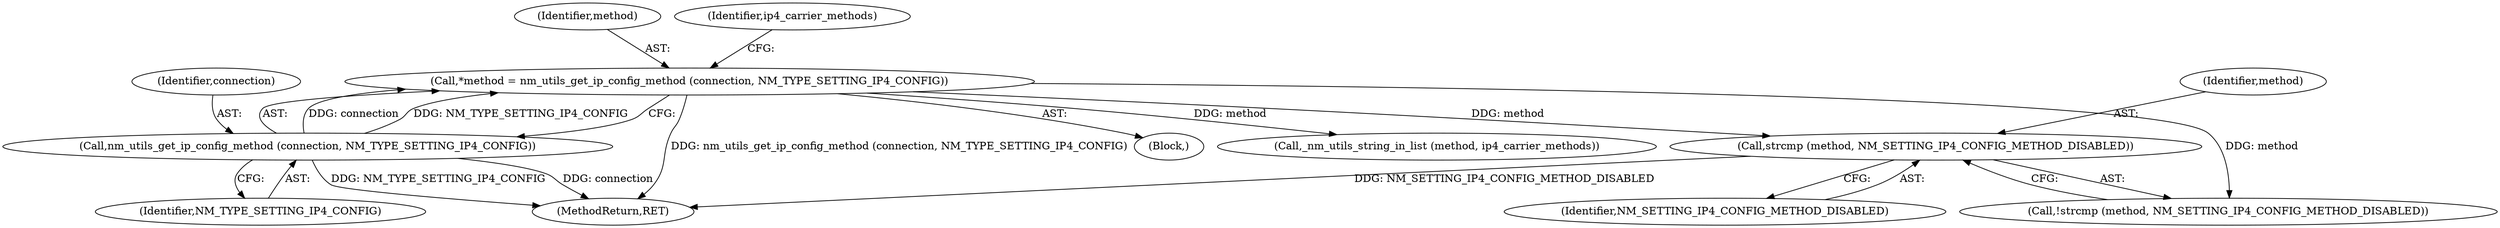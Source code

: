 digraph "0_NetworkManager_d5fc88e573fa58b93034b04d35a2454f5d28cad9@API" {
"1005564" [label="(Call,strcmp (method, NM_SETTING_IP4_CONFIG_METHOD_DISABLED))"];
"1005549" [label="(Call,*method = nm_utils_get_ip_config_method (connection, NM_TYPE_SETTING_IP4_CONFIG))"];
"1005551" [label="(Call,nm_utils_get_ip_config_method (connection, NM_TYPE_SETTING_IP4_CONFIG))"];
"1005564" [label="(Call,strcmp (method, NM_SETTING_IP4_CONFIG_METHOD_DISABLED))"];
"1005563" [label="(Call,!strcmp (method, NM_SETTING_IP4_CONFIG_METHOD_DISABLED))"];
"1005566" [label="(Identifier,NM_SETTING_IP4_CONFIG_METHOD_DISABLED)"];
"1005565" [label="(Identifier,method)"];
"1005549" [label="(Call,*method = nm_utils_get_ip_config_method (connection, NM_TYPE_SETTING_IP4_CONFIG))"];
"1005547" [label="(Block,)"];
"1005553" [label="(Identifier,NM_TYPE_SETTING_IP4_CONFIG)"];
"1005550" [label="(Identifier,method)"];
"1005552" [label="(Identifier,connection)"];
"1007368" [label="(MethodReturn,RET)"];
"1005551" [label="(Call,nm_utils_get_ip_config_method (connection, NM_TYPE_SETTING_IP4_CONFIG))"];
"1005568" [label="(Call,_nm_utils_string_in_list (method, ip4_carrier_methods))"];
"1005556" [label="(Identifier,ip4_carrier_methods)"];
"1005564" -> "1005563"  [label="AST: "];
"1005564" -> "1005566"  [label="CFG: "];
"1005565" -> "1005564"  [label="AST: "];
"1005566" -> "1005564"  [label="AST: "];
"1005563" -> "1005564"  [label="CFG: "];
"1005564" -> "1007368"  [label="DDG: NM_SETTING_IP4_CONFIG_METHOD_DISABLED"];
"1005549" -> "1005564"  [label="DDG: method"];
"1005549" -> "1005547"  [label="AST: "];
"1005549" -> "1005551"  [label="CFG: "];
"1005550" -> "1005549"  [label="AST: "];
"1005551" -> "1005549"  [label="AST: "];
"1005556" -> "1005549"  [label="CFG: "];
"1005549" -> "1007368"  [label="DDG: nm_utils_get_ip_config_method (connection, NM_TYPE_SETTING_IP4_CONFIG)"];
"1005551" -> "1005549"  [label="DDG: connection"];
"1005551" -> "1005549"  [label="DDG: NM_TYPE_SETTING_IP4_CONFIG"];
"1005549" -> "1005563"  [label="DDG: method"];
"1005549" -> "1005568"  [label="DDG: method"];
"1005551" -> "1005553"  [label="CFG: "];
"1005552" -> "1005551"  [label="AST: "];
"1005553" -> "1005551"  [label="AST: "];
"1005551" -> "1007368"  [label="DDG: NM_TYPE_SETTING_IP4_CONFIG"];
"1005551" -> "1007368"  [label="DDG: connection"];
}
